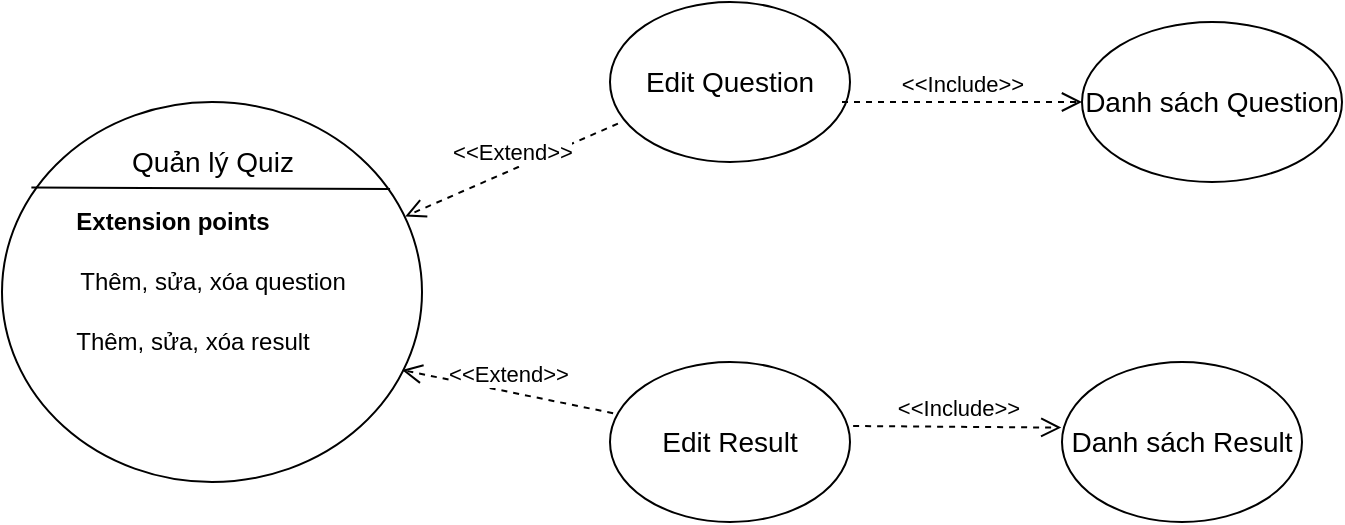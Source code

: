 <mxfile version="15.1.4" type="device"><diagram id="tJ501lQ9Ga7fWGlyStMJ" name="Page-1"><mxGraphModel dx="1038" dy="588" grid="1" gridSize="10" guides="1" tooltips="1" connect="1" arrows="1" fold="1" page="1" pageScale="1" pageWidth="827" pageHeight="1169" math="0" shadow="0"><root><mxCell id="0"/><mxCell id="1" parent="0"/><mxCell id="6eBJcjwJJYy2WYTHdJ9o-1" value="" style="ellipse;whiteSpace=wrap;html=1;" vertex="1" parent="1"><mxGeometry x="110" y="200" width="210" height="190" as="geometry"/></mxCell><mxCell id="6eBJcjwJJYy2WYTHdJ9o-2" value="" style="endArrow=none;html=1;exitX=0.07;exitY=0.225;exitDx=0;exitDy=0;exitPerimeter=0;entryX=0.924;entryY=0.229;entryDx=0;entryDy=0;entryPerimeter=0;" edge="1" parent="1" source="6eBJcjwJJYy2WYTHdJ9o-1" target="6eBJcjwJJYy2WYTHdJ9o-1"><mxGeometry width="50" height="50" relative="1" as="geometry"><mxPoint x="390" y="330" as="sourcePoint"/><mxPoint x="440" y="280" as="targetPoint"/></mxGeometry></mxCell><mxCell id="6eBJcjwJJYy2WYTHdJ9o-3" value="&lt;font style=&quot;font-size: 14px&quot;&gt;Quản lý Quiz&lt;/font&gt;" style="text;html=1;align=center;verticalAlign=middle;resizable=0;points=[];autosize=1;strokeColor=none;fillColor=none;" vertex="1" parent="1"><mxGeometry x="165" y="220" width="100" height="20" as="geometry"/></mxCell><mxCell id="6eBJcjwJJYy2WYTHdJ9o-4" value="Thêm, sửa, xóa question" style="text;html=1;align=center;verticalAlign=middle;resizable=0;points=[];autosize=1;strokeColor=none;fillColor=none;" vertex="1" parent="1"><mxGeometry x="140" y="280" width="150" height="20" as="geometry"/></mxCell><mxCell id="6eBJcjwJJYy2WYTHdJ9o-5" value="&lt;b&gt;Extension points&lt;/b&gt;" style="text;html=1;align=center;verticalAlign=middle;resizable=0;points=[];autosize=1;strokeColor=none;fillColor=none;" vertex="1" parent="1"><mxGeometry x="140" y="250" width="110" height="20" as="geometry"/></mxCell><mxCell id="6eBJcjwJJYy2WYTHdJ9o-6" value="Thêm, sửa, xóa result" style="text;html=1;align=center;verticalAlign=middle;resizable=0;points=[];autosize=1;strokeColor=none;fillColor=none;" vertex="1" parent="1"><mxGeometry x="140" y="310" width="130" height="20" as="geometry"/></mxCell><mxCell id="6eBJcjwJJYy2WYTHdJ9o-7" value="&lt;font style=&quot;font-size: 14px&quot;&gt;Edit Question&lt;/font&gt;" style="ellipse;whiteSpace=wrap;html=1;" vertex="1" parent="1"><mxGeometry x="414" y="150" width="120" height="80" as="geometry"/></mxCell><mxCell id="6eBJcjwJJYy2WYTHdJ9o-8" value="&lt;font style=&quot;font-size: 14px&quot;&gt;Edit Result&lt;/font&gt;" style="ellipse;whiteSpace=wrap;html=1;" vertex="1" parent="1"><mxGeometry x="414" y="330" width="120" height="80" as="geometry"/></mxCell><mxCell id="6eBJcjwJJYy2WYTHdJ9o-9" value="&lt;font style=&quot;font-size: 14px&quot;&gt;Danh sách Question&lt;/font&gt;" style="ellipse;whiteSpace=wrap;html=1;" vertex="1" parent="1"><mxGeometry x="650" y="160" width="130" height="80" as="geometry"/></mxCell><mxCell id="6eBJcjwJJYy2WYTHdJ9o-10" value="&lt;font style=&quot;font-size: 14px&quot;&gt;Danh sách Result&lt;/font&gt;" style="ellipse;whiteSpace=wrap;html=1;" vertex="1" parent="1"><mxGeometry x="640" y="330" width="120" height="80" as="geometry"/></mxCell><mxCell id="6eBJcjwJJYy2WYTHdJ9o-12" value="&amp;lt;&amp;lt;Extend&amp;gt;&amp;gt;" style="html=1;verticalAlign=bottom;endArrow=open;dashed=1;endSize=8;exitX=0.033;exitY=0.76;exitDx=0;exitDy=0;exitPerimeter=0;entryX=0.96;entryY=0.301;entryDx=0;entryDy=0;entryPerimeter=0;" edge="1" parent="1" source="6eBJcjwJJYy2WYTHdJ9o-7" target="6eBJcjwJJYy2WYTHdJ9o-1"><mxGeometry relative="1" as="geometry"><mxPoint x="450" y="290" as="sourcePoint"/><mxPoint x="370" y="290" as="targetPoint"/></mxGeometry></mxCell><mxCell id="6eBJcjwJJYy2WYTHdJ9o-13" value="&amp;lt;&amp;lt;Extend&amp;gt;&amp;gt;" style="html=1;verticalAlign=bottom;endArrow=open;dashed=1;endSize=8;exitX=0.013;exitY=0.32;exitDx=0;exitDy=0;exitPerimeter=0;" edge="1" parent="1" source="6eBJcjwJJYy2WYTHdJ9o-8"><mxGeometry relative="1" as="geometry"><mxPoint x="427.96" y="220.8" as="sourcePoint"/><mxPoint x="310" y="334" as="targetPoint"/></mxGeometry></mxCell><mxCell id="6eBJcjwJJYy2WYTHdJ9o-14" value="&amp;lt;&amp;lt;Include&amp;gt;&amp;gt;" style="html=1;verticalAlign=bottom;endArrow=open;dashed=1;endSize=8;entryX=0;entryY=0.5;entryDx=0;entryDy=0;" edge="1" parent="1" target="6eBJcjwJJYy2WYTHdJ9o-9"><mxGeometry relative="1" as="geometry"><mxPoint x="530" y="200" as="sourcePoint"/><mxPoint x="370" y="290" as="targetPoint"/></mxGeometry></mxCell><mxCell id="6eBJcjwJJYy2WYTHdJ9o-16" value="&amp;lt;&amp;lt;Include&amp;gt;&amp;gt;" style="html=1;verticalAlign=bottom;endArrow=open;dashed=1;endSize=8;entryX=-0.003;entryY=0.41;entryDx=0;entryDy=0;entryPerimeter=0;exitX=1.013;exitY=0.4;exitDx=0;exitDy=0;exitPerimeter=0;" edge="1" parent="1" source="6eBJcjwJJYy2WYTHdJ9o-8" target="6eBJcjwJJYy2WYTHdJ9o-10"><mxGeometry relative="1" as="geometry"><mxPoint x="540" y="210" as="sourcePoint"/><mxPoint x="660" y="210" as="targetPoint"/></mxGeometry></mxCell></root></mxGraphModel></diagram></mxfile>
